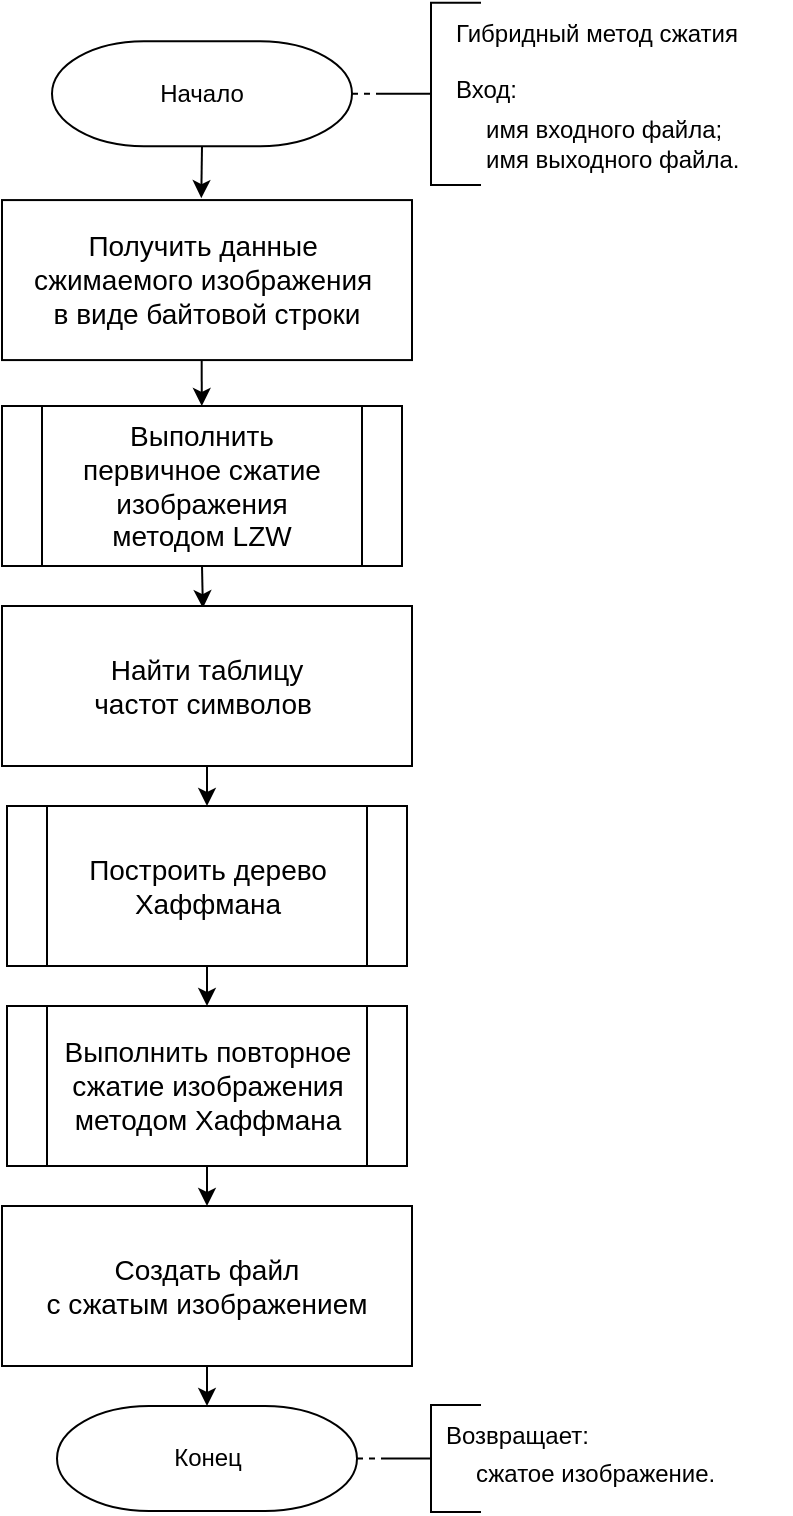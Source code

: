 <mxfile>
    <diagram id="tPg7lvVMtvuBfPQgrAko" name="Страница 1">
        <mxGraphModel dx="1082" dy="788" grid="1" gridSize="10" guides="1" tooltips="1" connect="1" arrows="1" fold="1" page="1" pageScale="1" pageWidth="827" pageHeight="1169" math="0" shadow="0">
            <root>
                <mxCell id="0"/>
                <mxCell id="1" parent="0"/>
                <mxCell id="43" style="edgeStyle=none;html=1;entryX=0;entryY=0.5;entryDx=0;entryDy=0;entryPerimeter=0;fontSize=12;endArrow=none;endFill=0;dashed=1;exitX=1;exitY=0.5;exitDx=0;exitDy=0;exitPerimeter=0;" parent="1" source="45" target="46" edge="1">
                    <mxGeometry relative="1" as="geometry">
                        <mxPoint x="325" y="74.41" as="sourcePoint"/>
                    </mxGeometry>
                </mxCell>
                <mxCell id="44" style="edgeStyle=none;html=1;exitX=0.5;exitY=1;exitDx=0;exitDy=0;exitPerimeter=0;fontSize=12;endArrow=classic;endFill=1;entryX=0.486;entryY=-0.012;entryDx=0;entryDy=0;entryPerimeter=0;" parent="1" source="45" target="60" edge="1">
                    <mxGeometry relative="1" as="geometry">
                        <mxPoint x="220" y="131.41" as="targetPoint"/>
                    </mxGeometry>
                </mxCell>
                <mxCell id="45" value="Начало" style="strokeWidth=1;html=1;shape=mxgraph.flowchart.terminator;whiteSpace=wrap;strokeColor=default;gradientColor=none;" parent="1" vertex="1">
                    <mxGeometry x="145" y="47.66" width="150" height="52.5" as="geometry"/>
                </mxCell>
                <mxCell id="46" value="" style="strokeWidth=1;html=1;shape=mxgraph.flowchart.annotation_2;align=left;labelPosition=right;pointerEvents=1;strokeColor=default;fontSize=13;gradientColor=none;" parent="1" vertex="1">
                    <mxGeometry x="309.5" y="28.37" width="50" height="91.09" as="geometry"/>
                </mxCell>
                <mxCell id="47" value="&lt;span style=&quot;font-size: 12px;&quot;&gt;&lt;font style=&quot;color: rgb(0, 0, 0);&quot;&gt;Гибридный метод сжатия&lt;/font&gt;&lt;/span&gt;" style="text;html=1;align=left;verticalAlign=middle;resizable=0;points=[];autosize=1;strokeColor=none;fillColor=none;fontSize=13;strokeWidth=1;" parent="1" vertex="1">
                    <mxGeometry x="344.5" y="28.37" width="170" height="30" as="geometry"/>
                </mxCell>
                <mxCell id="48" value="Вход:" style="text;html=1;align=left;verticalAlign=middle;resizable=0;points=[];autosize=1;strokeColor=none;fillColor=none;fontSize=12;" parent="1" vertex="1">
                    <mxGeometry x="344.5" y="57.12" width="50" height="30" as="geometry"/>
                </mxCell>
                <mxCell id="49" value="&lt;font style=&quot;color: rgb(0, 0, 0);&quot;&gt;имя входного файла;&lt;/font&gt;&lt;div&gt;&lt;font style=&quot;color: rgb(0, 0, 0);&quot;&gt;имя выходного файла.&lt;/font&gt;&lt;/div&gt;" style="text;html=1;align=left;verticalAlign=middle;resizable=0;points=[];autosize=1;strokeColor=none;fillColor=none;fontSize=12;" parent="1" vertex="1">
                    <mxGeometry x="359.5" y="79.46" width="150" height="40" as="geometry"/>
                </mxCell>
                <mxCell id="50" style="edgeStyle=none;html=1;exitX=0.487;exitY=0.99;exitDx=0;exitDy=0;fontSize=12;endArrow=classic;endFill=1;exitPerimeter=0;" parent="1" source="60" target="52" edge="1">
                    <mxGeometry relative="1" as="geometry">
                        <mxPoint x="220" y="211.41" as="sourcePoint"/>
                    </mxGeometry>
                </mxCell>
                <mxCell id="51" style="edgeStyle=none;html=1;exitX=0.5;exitY=1;exitDx=0;exitDy=0;fontSize=12;endArrow=classic;endFill=1;entryX=0.49;entryY=0.013;entryDx=0;entryDy=0;entryPerimeter=0;" parent="1" source="52" edge="1" target="63">
                    <mxGeometry relative="1" as="geometry">
                        <mxPoint x="220" y="351.41" as="targetPoint"/>
                    </mxGeometry>
                </mxCell>
                <mxCell id="52" value="&lt;font&gt;&lt;font&gt;&lt;span style=&quot;font-size: 14px;&quot;&gt;&lt;font style=&quot;color: rgb(0, 0, 0);&quot;&gt;Выполнить&lt;/font&gt;&lt;/span&gt;&lt;br style=&quot;font-size: 14px;&quot;&gt;&lt;/font&gt;&lt;span style=&quot;font-size: 14px;&quot;&gt;&lt;font style=&quot;color: rgb(0, 0, 0);&quot;&gt;первичное сжатие изображения&lt;/font&gt;&lt;/span&gt;&lt;br style=&quot;font-size: 14px;&quot;&gt;&lt;span style=&quot;color: light-dark(rgb(0, 0, 0), rgb(237, 237, 237)); font-size: 14px;&quot;&gt;методом LZW&lt;/span&gt;&lt;/font&gt;" style="shape=process;whiteSpace=wrap;html=1;backgroundOutline=1;strokeColor=default;strokeWidth=1;fontSize=12;gradientColor=none;" parent="1" vertex="1">
                    <mxGeometry x="120" y="230" width="200" height="80" as="geometry"/>
                </mxCell>
                <mxCell id="53" style="edgeStyle=none;html=1;exitX=0.5;exitY=1;exitDx=0;exitDy=0;fontSize=12;endArrow=classic;endFill=1;entryX=0.5;entryY=0;entryDx=0;entryDy=0;" parent="1" source="61" target="64" edge="1">
                    <mxGeometry relative="1" as="geometry">
                        <mxPoint x="222.5" y="665.0" as="sourcePoint"/>
                        <mxPoint x="222.5" y="695.0" as="targetPoint"/>
                    </mxGeometry>
                </mxCell>
                <mxCell id="54" style="edgeStyle=none;html=1;entryX=0.5;entryY=0;entryDx=0;entryDy=0;fontSize=12;endArrow=classic;endFill=1;entryPerimeter=0;" parent="1" source="64" target="55" edge="1">
                    <mxGeometry relative="1" as="geometry">
                        <mxPoint x="222.5" y="805.0" as="targetPoint"/>
                        <mxPoint x="222.5" y="775.0" as="sourcePoint"/>
                    </mxGeometry>
                </mxCell>
                <mxCell id="55" value="Конец" style="strokeWidth=1;html=1;shape=mxgraph.flowchart.terminator;whiteSpace=wrap;strokeColor=default;gradientColor=none;" parent="1" vertex="1">
                    <mxGeometry x="147.5" y="730.0" width="150" height="52.5" as="geometry"/>
                </mxCell>
                <mxCell id="60" value="&lt;span style=&quot;font-size: 14px;&quot;&gt;&lt;font style=&quot;color: rgb(0, 0, 0);&quot;&gt;Получить данные&amp;nbsp;&lt;/font&gt;&lt;/span&gt;&lt;div&gt;&lt;span style=&quot;font-size: 14px;&quot;&gt;&lt;font style=&quot;color: rgb(0, 0, 0);&quot;&gt;сжимаемого изображения&amp;nbsp;&lt;/font&gt;&lt;/span&gt;&lt;/div&gt;&lt;div&gt;&lt;span style=&quot;font-size: 14px;&quot;&gt;&lt;font style=&quot;color: rgb(0, 0, 0);&quot;&gt;в виде байтовой строки&lt;/font&gt;&lt;/span&gt;&lt;/div&gt;" style="rounded=0;whiteSpace=wrap;html=1;strokeColor=default;strokeWidth=1;fontSize=12;gradientColor=none;" parent="1" vertex="1">
                    <mxGeometry x="120" y="127.04" width="205" height="80" as="geometry"/>
                </mxCell>
                <mxCell id="61" value="&lt;span style=&quot;font-size: 14px;&quot;&gt;&lt;font style=&quot;color: rgb(0, 0, 0);&quot;&gt;Выполнить повторное&lt;/font&gt; &lt;font style=&quot;color: rgb(0, 0, 0);&quot;&gt;сжатие изображения&lt;/font&gt;&lt;/span&gt;&lt;br style=&quot;font-size: 14px;&quot;&gt;&lt;span style=&quot;font-size: 14px;&quot;&gt;&lt;font style=&quot;color: rgb(0, 0, 0);&quot;&gt;методом&amp;nbsp;&lt;/font&gt;&lt;/span&gt;&lt;span style=&quot;font-size: 14px;&quot;&gt;&lt;font style=&quot;color: rgb(0, 0, 0);&quot;&gt;Хаффмана&lt;/font&gt;&lt;/span&gt;" style="shape=process;whiteSpace=wrap;html=1;backgroundOutline=1;strokeColor=default;strokeWidth=1;fontSize=12;gradientColor=none;" parent="1" vertex="1">
                    <mxGeometry x="122.5" y="530" width="200" height="80" as="geometry"/>
                </mxCell>
                <mxCell id="62" style="edgeStyle=none;html=1;exitX=0.5;exitY=1;exitDx=0;exitDy=0;fontSize=14;entryX=0.5;entryY=0;entryDx=0;entryDy=0;" parent="1" source="63" edge="1" target="65">
                    <mxGeometry relative="1" as="geometry">
                        <mxPoint x="223" y="470" as="targetPoint"/>
                    </mxGeometry>
                </mxCell>
                <mxCell id="63" value="&lt;span style=&quot;font-size: 14px;&quot;&gt;&lt;font style=&quot;color: rgb(0, 0, 0);&quot;&gt;Найти таблицу &lt;/font&gt;&lt;br&gt;&lt;font style=&quot;color: rgb(0, 0, 0);&quot;&gt;частот символов&amp;nbsp;&lt;/font&gt;&lt;/span&gt;" style="rounded=0;whiteSpace=wrap;html=1;strokeColor=default;strokeWidth=1;fontSize=12;gradientColor=none;" parent="1" vertex="1">
                    <mxGeometry x="120" y="330.0" width="205" height="80" as="geometry"/>
                </mxCell>
                <mxCell id="64" value="&lt;font&gt;&lt;span style=&quot;font-size: 14px;&quot;&gt;&lt;font style=&quot;color: rgb(0, 0, 0);&quot;&gt;Создать файл&lt;/font&gt;&lt;/span&gt;&lt;br style=&quot;font-size: 14px;&quot;&gt;&lt;span style=&quot;color: light-dark(rgb(0, 0, 0), rgb(237, 237, 237)); font-size: 14px;&quot;&gt;с сжатым&amp;nbsp;&lt;/span&gt;&lt;span style=&quot;color: light-dark(rgb(0, 0, 0), rgb(237, 237, 237)); font-size: 14px;&quot;&gt;изображением&lt;/span&gt;&lt;/font&gt;" style="rounded=0;whiteSpace=wrap;html=1;strokeColor=default;strokeWidth=1;fontSize=12;gradientColor=none;" parent="1" vertex="1">
                    <mxGeometry x="120" y="630.0" width="205" height="80" as="geometry"/>
                </mxCell>
                <mxCell id="66" style="edgeStyle=none;html=1;exitX=0.5;exitY=1;exitDx=0;exitDy=0;" parent="1" source="65" target="61" edge="1">
                    <mxGeometry relative="1" as="geometry"/>
                </mxCell>
                <mxCell id="65" value="&lt;font&gt;&lt;span style=&quot;color: light-dark(rgb(0, 0, 0), rgb(237, 237, 237)); font-size: 14px;&quot;&gt;Построить дерево&lt;/span&gt;&lt;br style=&quot;font-size: 14px;&quot;&gt;&lt;span style=&quot;font-size: 14px;&quot;&gt;&lt;font style=&quot;color: rgb(0, 0, 0);&quot;&gt;Хаффмана&lt;/font&gt;&lt;/span&gt;&lt;/font&gt;" style="shape=process;whiteSpace=wrap;html=1;backgroundOutline=1;strokeColor=default;strokeWidth=1;fontSize=12;gradientColor=none;" parent="1" vertex="1">
                    <mxGeometry x="122.5" y="430" width="200" height="80" as="geometry"/>
                </mxCell>
                <mxCell id="68" style="edgeStyle=none;html=1;entryX=0;entryY=0.5;entryDx=0;entryDy=0;entryPerimeter=0;fontSize=12;endArrow=none;endFill=0;dashed=1;exitX=1;exitY=0.5;exitDx=0;exitDy=0;exitPerimeter=0;" parent="1" target="69" edge="1" source="55">
                    <mxGeometry relative="1" as="geometry">
                        <mxPoint x="300" y="760" as="sourcePoint"/>
                        <mxPoint x="314.5" y="846.625" as="targetPoint"/>
                    </mxGeometry>
                </mxCell>
                <mxCell id="69" value="" style="strokeWidth=1;html=1;shape=mxgraph.flowchart.annotation_2;align=left;labelPosition=right;pointerEvents=1;strokeColor=default;fontSize=13;gradientColor=none;" parent="1" vertex="1">
                    <mxGeometry x="309.5" y="729.52" width="50" height="53.46" as="geometry"/>
                </mxCell>
                <mxCell id="70" value="Возвращает:" style="text;html=1;align=left;verticalAlign=middle;resizable=0;points=[];autosize=1;strokeColor=none;fillColor=none;fontSize=12;" parent="1" vertex="1">
                    <mxGeometry x="340" y="729.52" width="100" height="30" as="geometry"/>
                </mxCell>
                <mxCell id="71" value="&lt;br&gt;сжатое изображение." style="text;html=1;align=left;verticalAlign=middle;resizable=0;points=[];autosize=1;strokeColor=none;fillColor=none;fontSize=12;" parent="1" vertex="1">
                    <mxGeometry x="354.5" y="736.25" width="150" height="40" as="geometry"/>
                </mxCell>
            </root>
        </mxGraphModel>
    </diagram>
</mxfile>